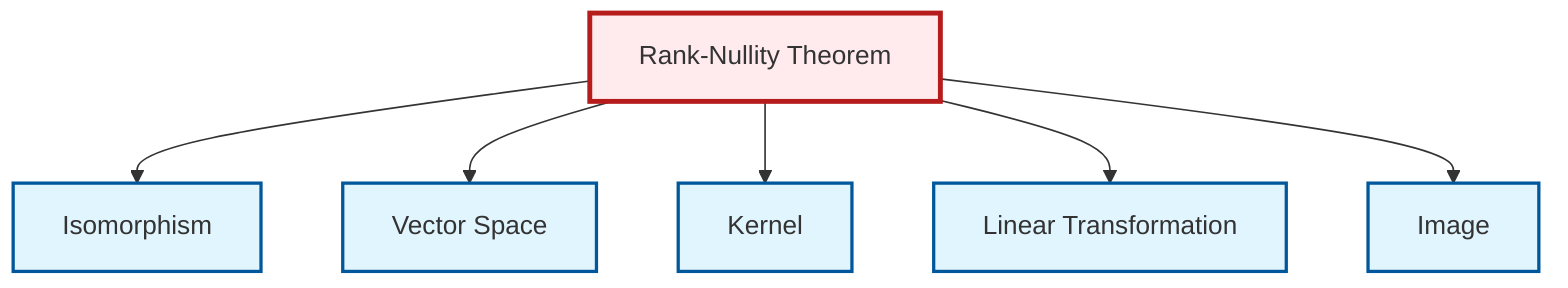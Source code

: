 graph TD
    classDef definition fill:#e1f5fe,stroke:#01579b,stroke-width:2px
    classDef theorem fill:#f3e5f5,stroke:#4a148c,stroke-width:2px
    classDef axiom fill:#fff3e0,stroke:#e65100,stroke-width:2px
    classDef example fill:#e8f5e9,stroke:#1b5e20,stroke-width:2px
    classDef current fill:#ffebee,stroke:#b71c1c,stroke-width:3px
    def-kernel["Kernel"]:::definition
    def-isomorphism["Isomorphism"]:::definition
    def-linear-transformation["Linear Transformation"]:::definition
    thm-rank-nullity["Rank-Nullity Theorem"]:::theorem
    def-image["Image"]:::definition
    def-vector-space["Vector Space"]:::definition
    thm-rank-nullity --> def-isomorphism
    thm-rank-nullity --> def-vector-space
    thm-rank-nullity --> def-kernel
    thm-rank-nullity --> def-linear-transformation
    thm-rank-nullity --> def-image
    class thm-rank-nullity current